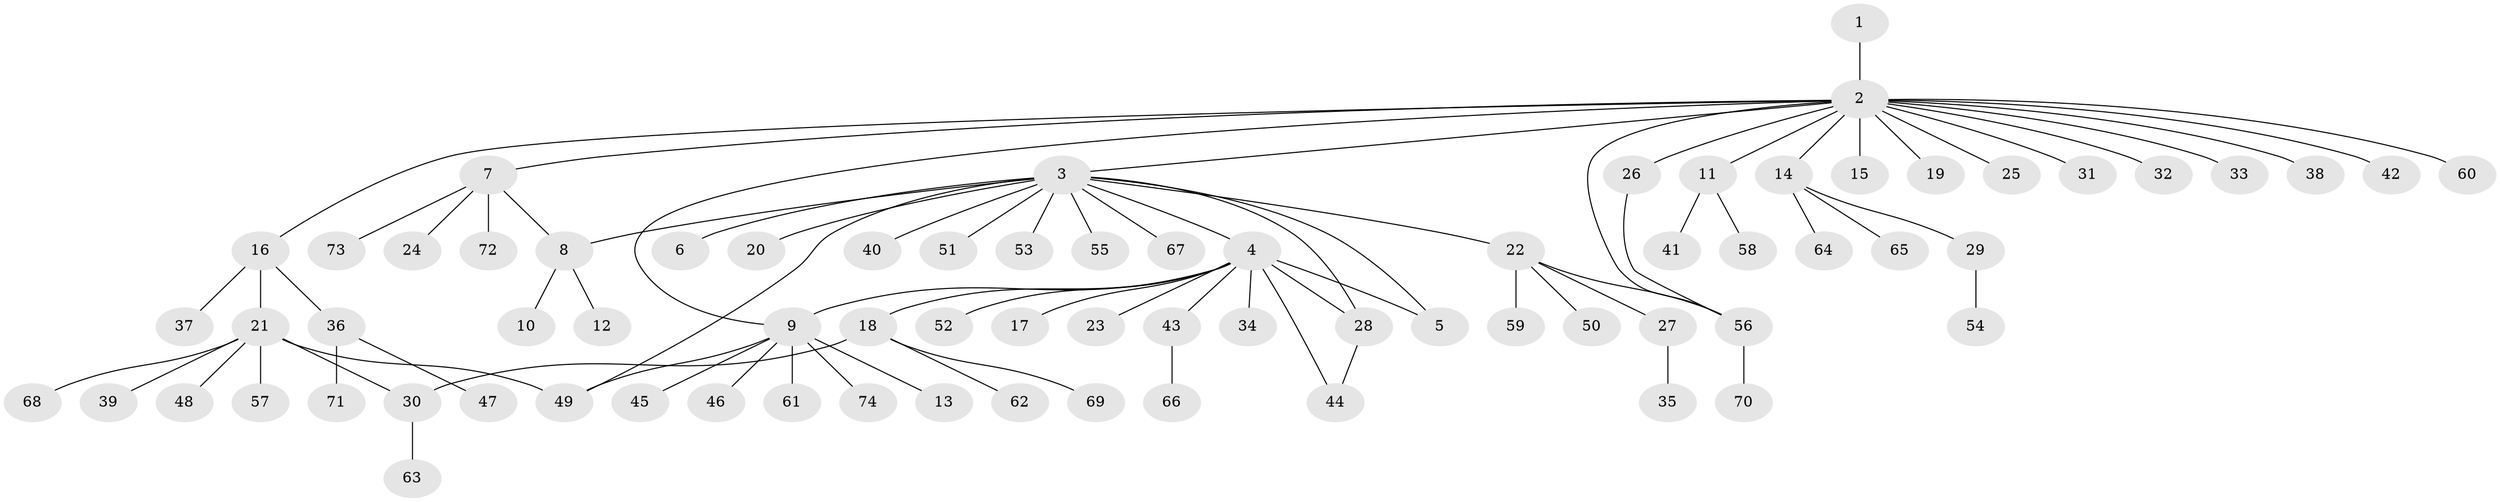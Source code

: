 // Generated by graph-tools (version 1.1) at 2025/49/03/09/25 03:49:54]
// undirected, 74 vertices, 83 edges
graph export_dot {
graph [start="1"]
  node [color=gray90,style=filled];
  1;
  2;
  3;
  4;
  5;
  6;
  7;
  8;
  9;
  10;
  11;
  12;
  13;
  14;
  15;
  16;
  17;
  18;
  19;
  20;
  21;
  22;
  23;
  24;
  25;
  26;
  27;
  28;
  29;
  30;
  31;
  32;
  33;
  34;
  35;
  36;
  37;
  38;
  39;
  40;
  41;
  42;
  43;
  44;
  45;
  46;
  47;
  48;
  49;
  50;
  51;
  52;
  53;
  54;
  55;
  56;
  57;
  58;
  59;
  60;
  61;
  62;
  63;
  64;
  65;
  66;
  67;
  68;
  69;
  70;
  71;
  72;
  73;
  74;
  1 -- 2;
  2 -- 3;
  2 -- 7;
  2 -- 9;
  2 -- 11;
  2 -- 14;
  2 -- 15;
  2 -- 16;
  2 -- 19;
  2 -- 25;
  2 -- 26;
  2 -- 31;
  2 -- 32;
  2 -- 33;
  2 -- 38;
  2 -- 42;
  2 -- 56;
  2 -- 60;
  3 -- 4;
  3 -- 5;
  3 -- 6;
  3 -- 8;
  3 -- 20;
  3 -- 22;
  3 -- 28;
  3 -- 40;
  3 -- 49;
  3 -- 51;
  3 -- 53;
  3 -- 55;
  3 -- 67;
  4 -- 5;
  4 -- 9;
  4 -- 17;
  4 -- 18;
  4 -- 23;
  4 -- 28;
  4 -- 34;
  4 -- 43;
  4 -- 44;
  4 -- 52;
  7 -- 8;
  7 -- 24;
  7 -- 72;
  7 -- 73;
  8 -- 10;
  8 -- 12;
  9 -- 13;
  9 -- 45;
  9 -- 46;
  9 -- 49;
  9 -- 61;
  9 -- 74;
  11 -- 41;
  11 -- 58;
  14 -- 29;
  14 -- 64;
  14 -- 65;
  16 -- 21;
  16 -- 36;
  16 -- 37;
  18 -- 30;
  18 -- 62;
  18 -- 69;
  21 -- 30;
  21 -- 39;
  21 -- 48;
  21 -- 49;
  21 -- 57;
  21 -- 68;
  22 -- 27;
  22 -- 50;
  22 -- 56;
  22 -- 59;
  26 -- 56;
  27 -- 35;
  28 -- 44;
  29 -- 54;
  30 -- 63;
  36 -- 47;
  36 -- 71;
  43 -- 66;
  56 -- 70;
}
